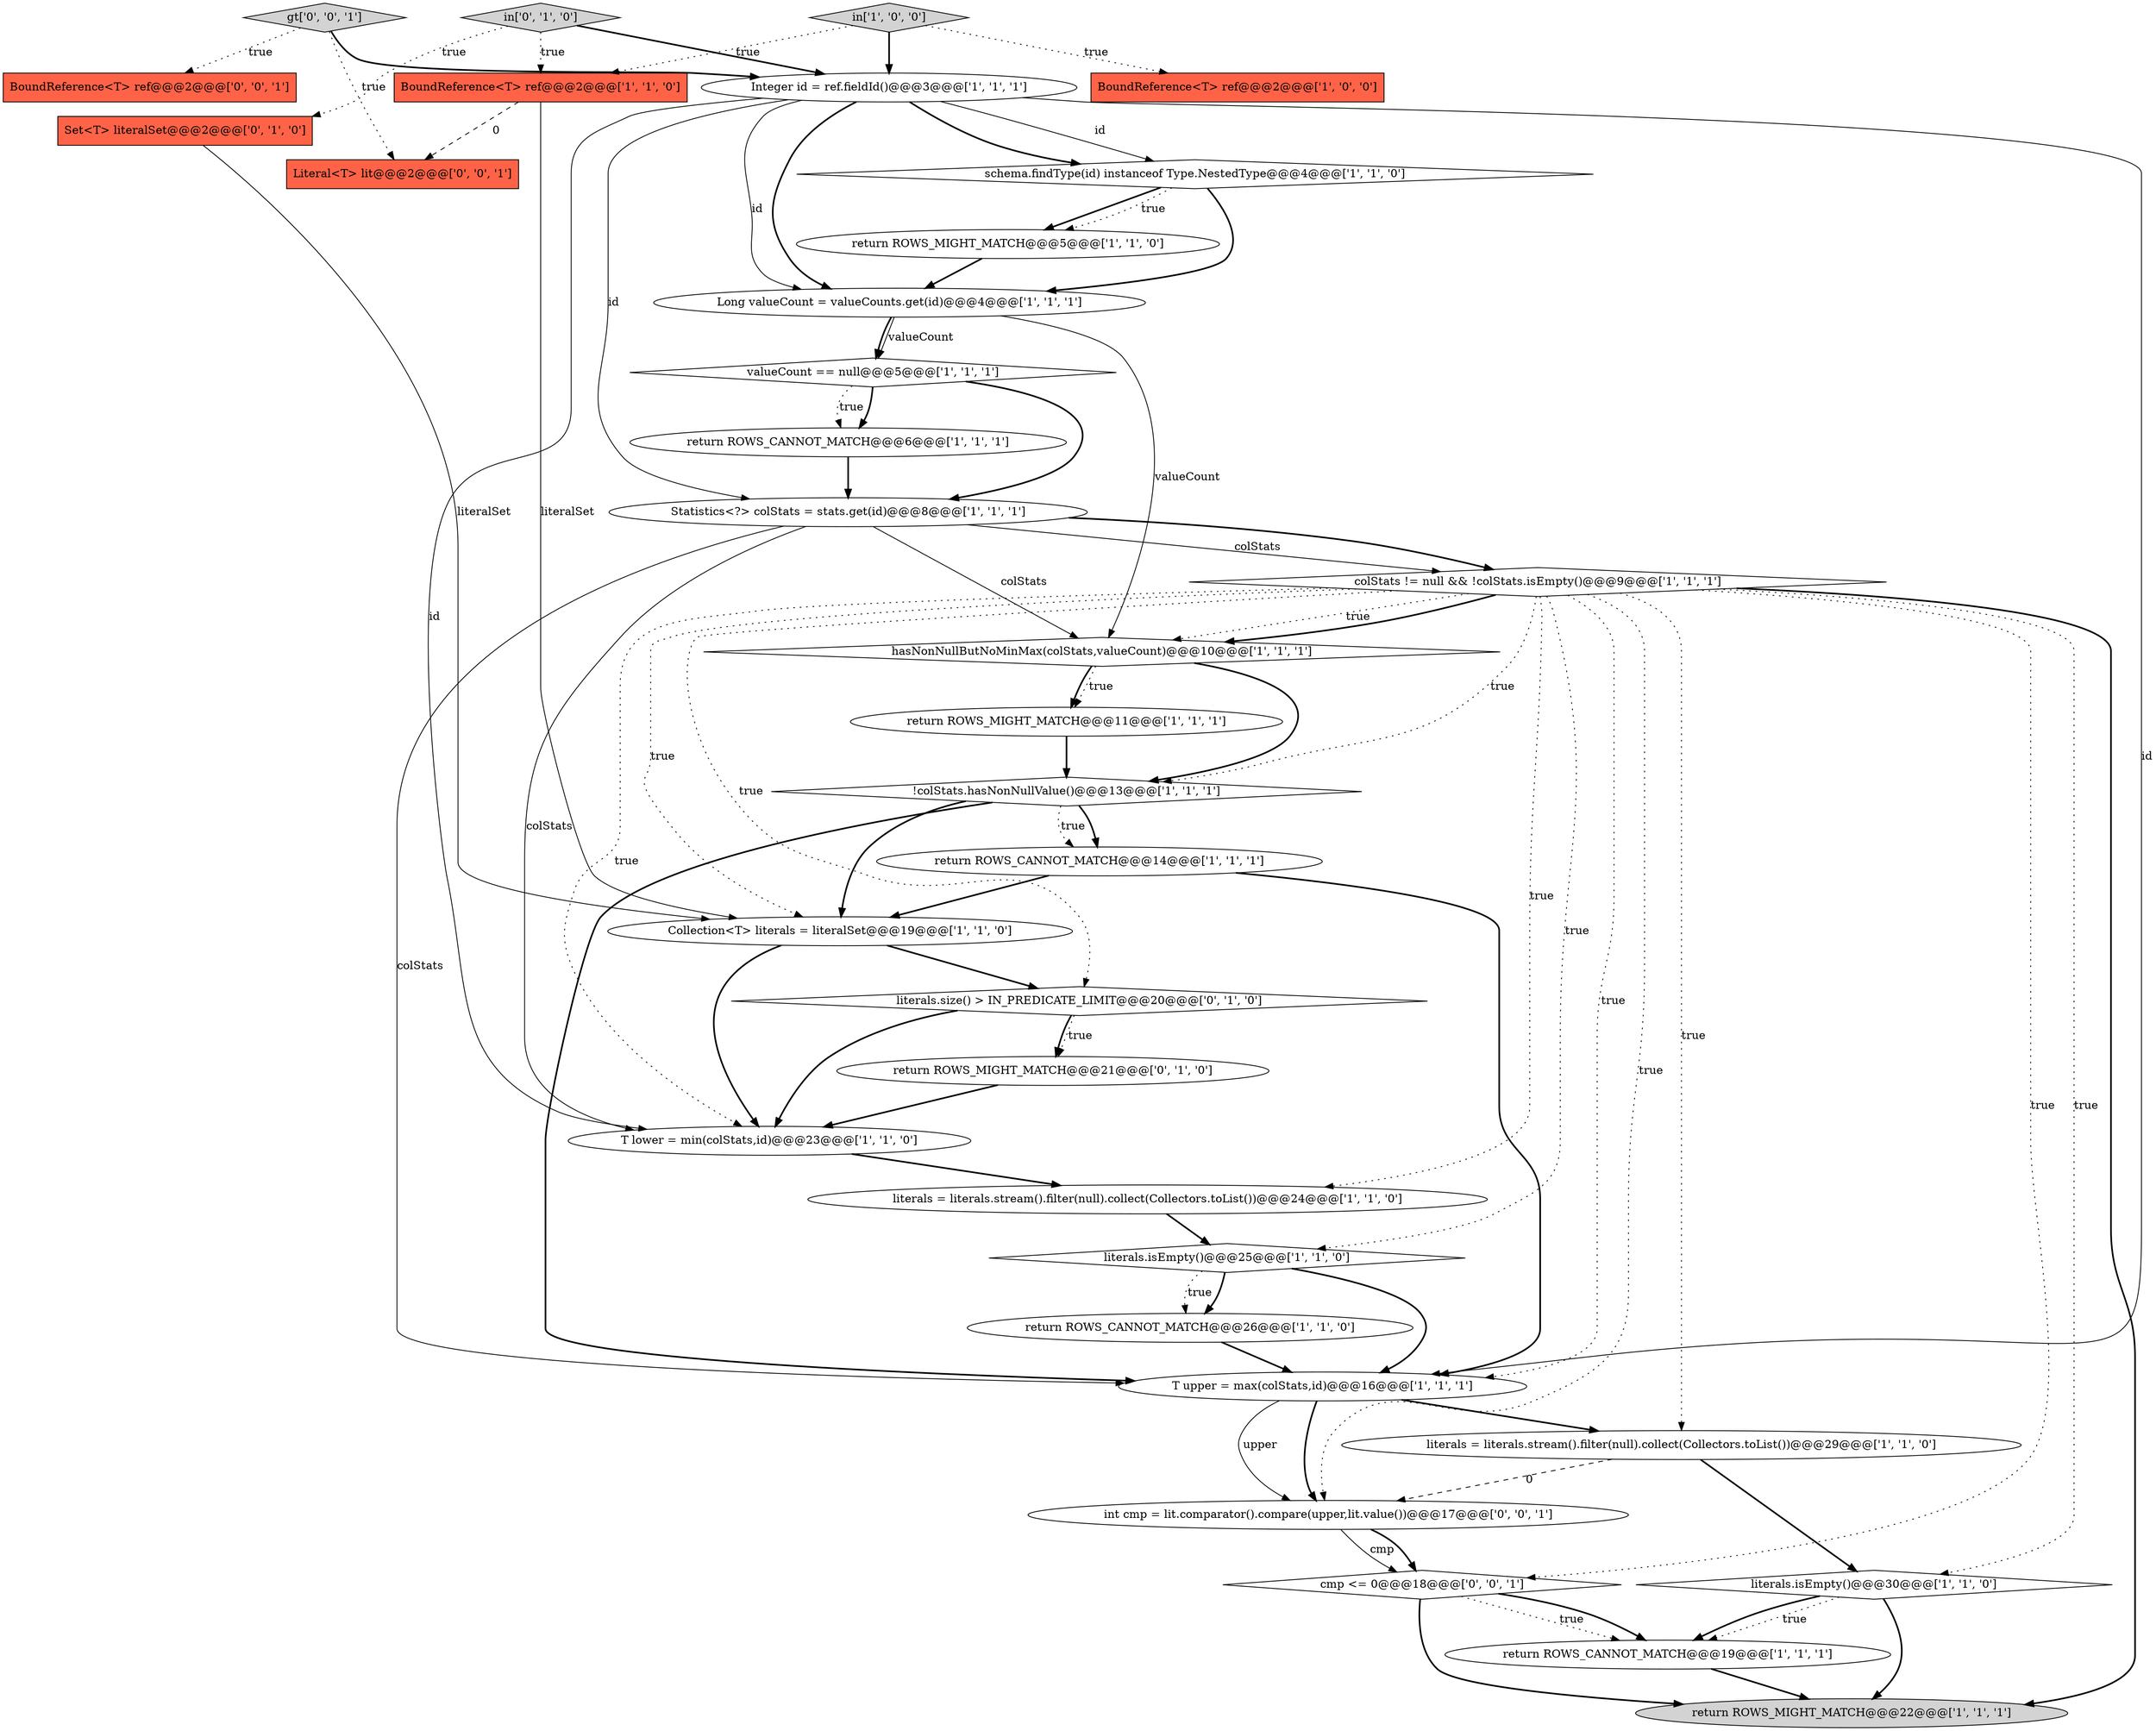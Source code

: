 digraph {
22 [style = filled, label = "literals.isEmpty()@@@25@@@['1', '1', '0']", fillcolor = white, shape = diamond image = "AAA0AAABBB1BBB"];
14 [style = filled, label = "return ROWS_CANNOT_MATCH@@@14@@@['1', '1', '1']", fillcolor = white, shape = ellipse image = "AAA0AAABBB1BBB"];
6 [style = filled, label = "Integer id = ref.fieldId()@@@3@@@['1', '1', '1']", fillcolor = white, shape = ellipse image = "AAA0AAABBB1BBB"];
1 [style = filled, label = "Statistics<?> colStats = stats.get(id)@@@8@@@['1', '1', '1']", fillcolor = white, shape = ellipse image = "AAA0AAABBB1BBB"];
33 [style = filled, label = "Literal<T> lit@@@2@@@['0', '0', '1']", fillcolor = tomato, shape = box image = "AAA0AAABBB3BBB"];
24 [style = filled, label = "literals = literals.stream().filter(null).collect(Collectors.toList())@@@24@@@['1', '1', '0']", fillcolor = white, shape = ellipse image = "AAA0AAABBB1BBB"];
18 [style = filled, label = "BoundReference<T> ref@@@2@@@['1', '1', '0']", fillcolor = tomato, shape = box image = "AAA0AAABBB1BBB"];
29 [style = filled, label = "cmp <= 0@@@18@@@['0', '0', '1']", fillcolor = white, shape = diamond image = "AAA0AAABBB3BBB"];
3 [style = filled, label = "T lower = min(colStats,id)@@@23@@@['1', '1', '0']", fillcolor = white, shape = ellipse image = "AAA0AAABBB1BBB"];
8 [style = filled, label = "return ROWS_CANNOT_MATCH@@@26@@@['1', '1', '0']", fillcolor = white, shape = ellipse image = "AAA0AAABBB1BBB"];
27 [style = filled, label = "return ROWS_MIGHT_MATCH@@@21@@@['0', '1', '0']", fillcolor = white, shape = ellipse image = "AAA1AAABBB2BBB"];
7 [style = filled, label = "BoundReference<T> ref@@@2@@@['1', '0', '0']", fillcolor = tomato, shape = box image = "AAA0AAABBB1BBB"];
23 [style = filled, label = "Long valueCount = valueCounts.get(id)@@@4@@@['1', '1', '1']", fillcolor = white, shape = ellipse image = "AAA0AAABBB1BBB"];
28 [style = filled, label = "in['0', '1', '0']", fillcolor = lightgray, shape = diamond image = "AAA0AAABBB2BBB"];
2 [style = filled, label = "colStats != null && !colStats.isEmpty()@@@9@@@['1', '1', '1']", fillcolor = white, shape = diamond image = "AAA0AAABBB1BBB"];
11 [style = filled, label = "literals = literals.stream().filter(null).collect(Collectors.toList())@@@29@@@['1', '1', '0']", fillcolor = white, shape = ellipse image = "AAA0AAABBB1BBB"];
4 [style = filled, label = "T upper = max(colStats,id)@@@16@@@['1', '1', '1']", fillcolor = white, shape = ellipse image = "AAA0AAABBB1BBB"];
17 [style = filled, label = "return ROWS_MIGHT_MATCH@@@22@@@['1', '1', '1']", fillcolor = lightgray, shape = ellipse image = "AAA0AAABBB1BBB"];
13 [style = filled, label = "return ROWS_MIGHT_MATCH@@@11@@@['1', '1', '1']", fillcolor = white, shape = ellipse image = "AAA0AAABBB1BBB"];
5 [style = filled, label = "literals.isEmpty()@@@30@@@['1', '1', '0']", fillcolor = white, shape = diamond image = "AAA0AAABBB1BBB"];
12 [style = filled, label = "valueCount == null@@@5@@@['1', '1', '1']", fillcolor = white, shape = diamond image = "AAA0AAABBB1BBB"];
16 [style = filled, label = "return ROWS_CANNOT_MATCH@@@6@@@['1', '1', '1']", fillcolor = white, shape = ellipse image = "AAA0AAABBB1BBB"];
31 [style = filled, label = "BoundReference<T> ref@@@2@@@['0', '0', '1']", fillcolor = tomato, shape = box image = "AAA0AAABBB3BBB"];
15 [style = filled, label = "return ROWS_CANNOT_MATCH@@@19@@@['1', '1', '1']", fillcolor = white, shape = ellipse image = "AAA0AAABBB1BBB"];
20 [style = filled, label = "hasNonNullButNoMinMax(colStats,valueCount)@@@10@@@['1', '1', '1']", fillcolor = white, shape = diamond image = "AAA0AAABBB1BBB"];
30 [style = filled, label = "int cmp = lit.comparator().compare(upper,lit.value())@@@17@@@['0', '0', '1']", fillcolor = white, shape = ellipse image = "AAA0AAABBB3BBB"];
19 [style = filled, label = "Collection<T> literals = literalSet@@@19@@@['1', '1', '0']", fillcolor = white, shape = ellipse image = "AAA0AAABBB1BBB"];
32 [style = filled, label = "gt['0', '0', '1']", fillcolor = lightgray, shape = diamond image = "AAA0AAABBB3BBB"];
25 [style = filled, label = "Set<T> literalSet@@@2@@@['0', '1', '0']", fillcolor = tomato, shape = box image = "AAA0AAABBB2BBB"];
10 [style = filled, label = "schema.findType(id) instanceof Type.NestedType@@@4@@@['1', '1', '0']", fillcolor = white, shape = diamond image = "AAA0AAABBB1BBB"];
0 [style = filled, label = "!colStats.hasNonNullValue()@@@13@@@['1', '1', '1']", fillcolor = white, shape = diamond image = "AAA0AAABBB1BBB"];
21 [style = filled, label = "return ROWS_MIGHT_MATCH@@@5@@@['1', '1', '0']", fillcolor = white, shape = ellipse image = "AAA0AAABBB1BBB"];
26 [style = filled, label = "literals.size() > IN_PREDICATE_LIMIT@@@20@@@['0', '1', '0']", fillcolor = white, shape = diamond image = "AAA1AAABBB2BBB"];
9 [style = filled, label = "in['1', '0', '0']", fillcolor = lightgray, shape = diamond image = "AAA0AAABBB1BBB"];
19->3 [style = bold, label=""];
3->24 [style = bold, label=""];
10->21 [style = bold, label=""];
0->4 [style = bold, label=""];
6->4 [style = solid, label="id"];
10->23 [style = bold, label=""];
2->5 [style = dotted, label="true"];
12->1 [style = bold, label=""];
11->30 [style = dashed, label="0"];
14->19 [style = bold, label=""];
1->4 [style = solid, label="colStats"];
2->17 [style = bold, label=""];
12->16 [style = bold, label=""];
5->17 [style = bold, label=""];
28->6 [style = bold, label=""];
16->1 [style = bold, label=""];
29->17 [style = bold, label=""];
2->29 [style = dotted, label="true"];
18->33 [style = dashed, label="0"];
4->30 [style = solid, label="upper"];
1->20 [style = solid, label="colStats"];
20->0 [style = bold, label=""];
2->19 [style = dotted, label="true"];
18->19 [style = solid, label="literalSet"];
1->2 [style = bold, label=""];
2->3 [style = dotted, label="true"];
6->3 [style = solid, label="id"];
13->0 [style = bold, label=""];
12->16 [style = dotted, label="true"];
32->31 [style = dotted, label="true"];
0->19 [style = bold, label=""];
9->18 [style = dotted, label="true"];
28->25 [style = dotted, label="true"];
19->26 [style = bold, label=""];
2->22 [style = dotted, label="true"];
0->14 [style = bold, label=""];
26->3 [style = bold, label=""];
6->23 [style = solid, label="id"];
6->23 [style = bold, label=""];
15->17 [style = bold, label=""];
6->10 [style = solid, label="id"];
23->20 [style = solid, label="valueCount"];
30->29 [style = solid, label="cmp"];
2->24 [style = dotted, label="true"];
2->30 [style = dotted, label="true"];
5->15 [style = dotted, label="true"];
9->6 [style = bold, label=""];
32->33 [style = dotted, label="true"];
20->13 [style = bold, label=""];
2->26 [style = dotted, label="true"];
23->12 [style = bold, label=""];
32->6 [style = bold, label=""];
20->13 [style = dotted, label="true"];
6->1 [style = solid, label="id"];
11->5 [style = bold, label=""];
2->11 [style = dotted, label="true"];
0->14 [style = dotted, label="true"];
22->8 [style = bold, label=""];
25->19 [style = solid, label="literalSet"];
2->4 [style = dotted, label="true"];
29->15 [style = dotted, label="true"];
8->4 [style = bold, label=""];
27->3 [style = bold, label=""];
9->7 [style = dotted, label="true"];
4->11 [style = bold, label=""];
2->20 [style = dotted, label="true"];
22->8 [style = dotted, label="true"];
26->27 [style = bold, label=""];
5->15 [style = bold, label=""];
24->22 [style = bold, label=""];
6->10 [style = bold, label=""];
2->20 [style = bold, label=""];
22->4 [style = bold, label=""];
29->15 [style = bold, label=""];
10->21 [style = dotted, label="true"];
2->0 [style = dotted, label="true"];
26->27 [style = dotted, label="true"];
14->4 [style = bold, label=""];
21->23 [style = bold, label=""];
23->12 [style = solid, label="valueCount"];
28->18 [style = dotted, label="true"];
1->3 [style = solid, label="colStats"];
4->30 [style = bold, label=""];
1->2 [style = solid, label="colStats"];
30->29 [style = bold, label=""];
}

